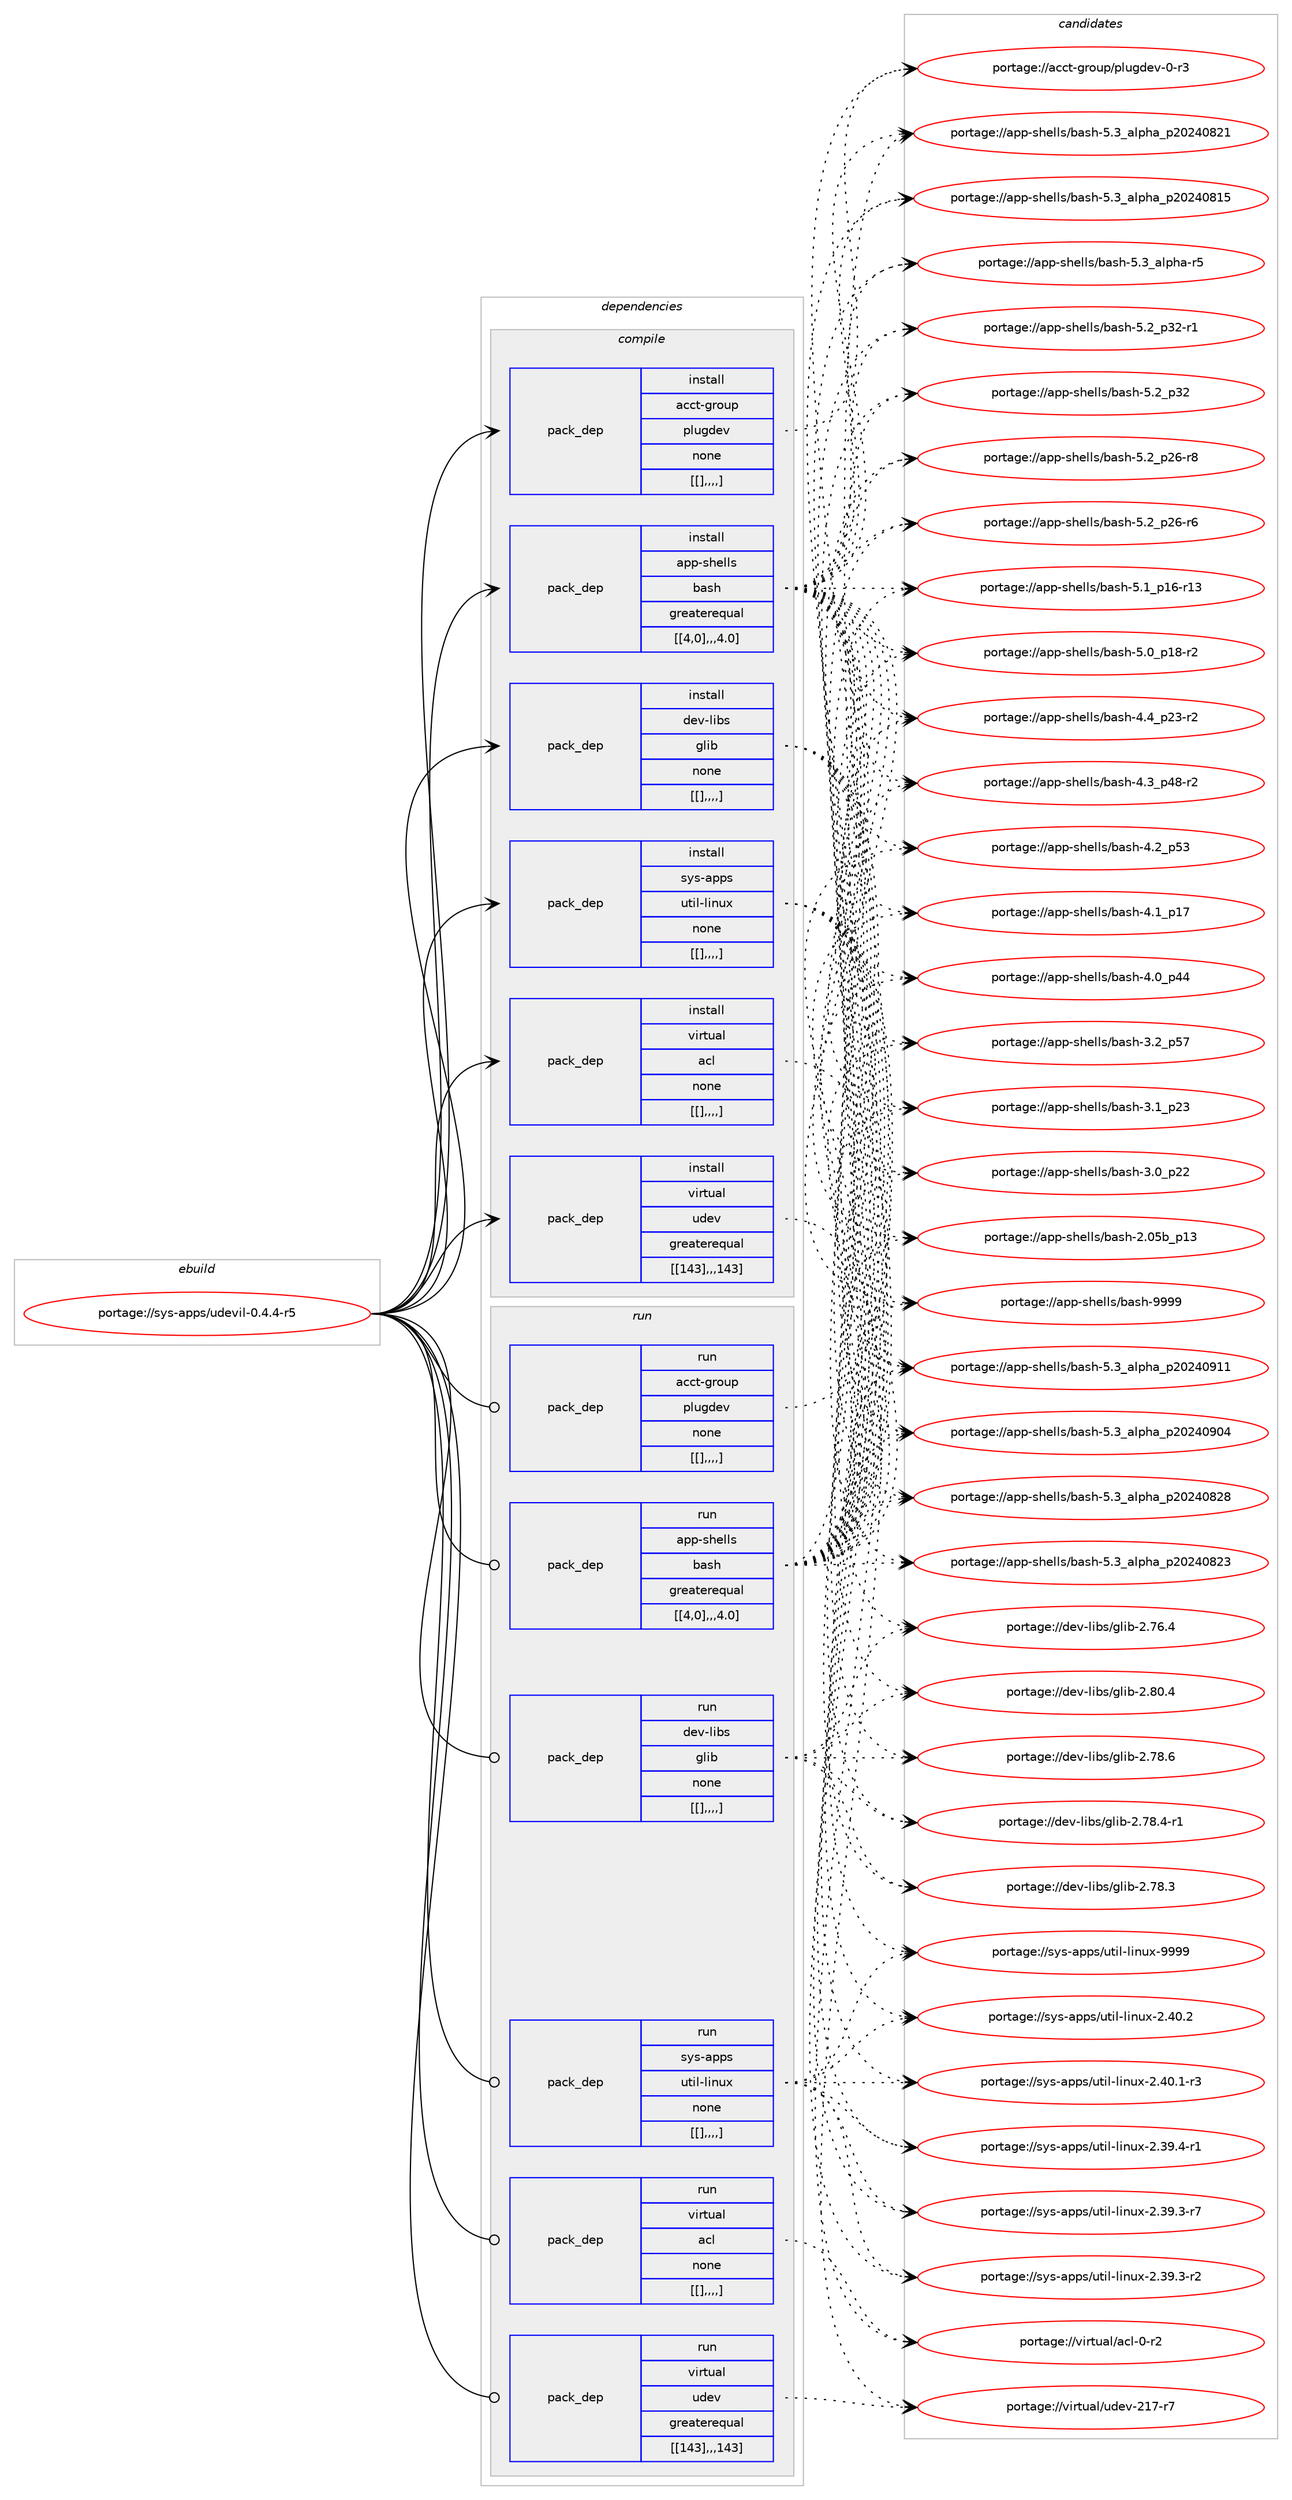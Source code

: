 digraph prolog {

# *************
# Graph options
# *************

newrank=true;
concentrate=true;
compound=true;
graph [rankdir=LR,fontname=Helvetica,fontsize=10,ranksep=1.5];#, ranksep=2.5, nodesep=0.2];
edge  [arrowhead=vee];
node  [fontname=Helvetica,fontsize=10];

# **********
# The ebuild
# **********

subgraph cluster_leftcol {
color=gray;
label=<<i>ebuild</i>>;
id [label="portage://sys-apps/udevil-0.4.4-r5", color=red, width=4, href="../sys-apps/udevil-0.4.4-r5.svg"];
}

# ****************
# The dependencies
# ****************

subgraph cluster_midcol {
color=gray;
label=<<i>dependencies</i>>;
subgraph cluster_compile {
fillcolor="#eeeeee";
style=filled;
label=<<i>compile</i>>;
subgraph pack322300 {
dependency442361 [label=<<TABLE BORDER="0" CELLBORDER="1" CELLSPACING="0" CELLPADDING="4" WIDTH="220"><TR><TD ROWSPAN="6" CELLPADDING="30">pack_dep</TD></TR><TR><TD WIDTH="110">install</TD></TR><TR><TD>acct-group</TD></TR><TR><TD>plugdev</TD></TR><TR><TD>none</TD></TR><TR><TD>[[],,,,]</TD></TR></TABLE>>, shape=none, color=blue];
}
id:e -> dependency442361:w [weight=20,style="solid",arrowhead="vee"];
subgraph pack322301 {
dependency442362 [label=<<TABLE BORDER="0" CELLBORDER="1" CELLSPACING="0" CELLPADDING="4" WIDTH="220"><TR><TD ROWSPAN="6" CELLPADDING="30">pack_dep</TD></TR><TR><TD WIDTH="110">install</TD></TR><TR><TD>app-shells</TD></TR><TR><TD>bash</TD></TR><TR><TD>greaterequal</TD></TR><TR><TD>[[4,0],,,4.0]</TD></TR></TABLE>>, shape=none, color=blue];
}
id:e -> dependency442362:w [weight=20,style="solid",arrowhead="vee"];
subgraph pack322302 {
dependency442363 [label=<<TABLE BORDER="0" CELLBORDER="1" CELLSPACING="0" CELLPADDING="4" WIDTH="220"><TR><TD ROWSPAN="6" CELLPADDING="30">pack_dep</TD></TR><TR><TD WIDTH="110">install</TD></TR><TR><TD>dev-libs</TD></TR><TR><TD>glib</TD></TR><TR><TD>none</TD></TR><TR><TD>[[],,,,]</TD></TR></TABLE>>, shape=none, color=blue];
}
id:e -> dependency442363:w [weight=20,style="solid",arrowhead="vee"];
subgraph pack322303 {
dependency442364 [label=<<TABLE BORDER="0" CELLBORDER="1" CELLSPACING="0" CELLPADDING="4" WIDTH="220"><TR><TD ROWSPAN="6" CELLPADDING="30">pack_dep</TD></TR><TR><TD WIDTH="110">install</TD></TR><TR><TD>sys-apps</TD></TR><TR><TD>util-linux</TD></TR><TR><TD>none</TD></TR><TR><TD>[[],,,,]</TD></TR></TABLE>>, shape=none, color=blue];
}
id:e -> dependency442364:w [weight=20,style="solid",arrowhead="vee"];
subgraph pack322304 {
dependency442365 [label=<<TABLE BORDER="0" CELLBORDER="1" CELLSPACING="0" CELLPADDING="4" WIDTH="220"><TR><TD ROWSPAN="6" CELLPADDING="30">pack_dep</TD></TR><TR><TD WIDTH="110">install</TD></TR><TR><TD>virtual</TD></TR><TR><TD>acl</TD></TR><TR><TD>none</TD></TR><TR><TD>[[],,,,]</TD></TR></TABLE>>, shape=none, color=blue];
}
id:e -> dependency442365:w [weight=20,style="solid",arrowhead="vee"];
subgraph pack322305 {
dependency442366 [label=<<TABLE BORDER="0" CELLBORDER="1" CELLSPACING="0" CELLPADDING="4" WIDTH="220"><TR><TD ROWSPAN="6" CELLPADDING="30">pack_dep</TD></TR><TR><TD WIDTH="110">install</TD></TR><TR><TD>virtual</TD></TR><TR><TD>udev</TD></TR><TR><TD>greaterequal</TD></TR><TR><TD>[[143],,,143]</TD></TR></TABLE>>, shape=none, color=blue];
}
id:e -> dependency442366:w [weight=20,style="solid",arrowhead="vee"];
}
subgraph cluster_compileandrun {
fillcolor="#eeeeee";
style=filled;
label=<<i>compile and run</i>>;
}
subgraph cluster_run {
fillcolor="#eeeeee";
style=filled;
label=<<i>run</i>>;
subgraph pack322306 {
dependency442367 [label=<<TABLE BORDER="0" CELLBORDER="1" CELLSPACING="0" CELLPADDING="4" WIDTH="220"><TR><TD ROWSPAN="6" CELLPADDING="30">pack_dep</TD></TR><TR><TD WIDTH="110">run</TD></TR><TR><TD>acct-group</TD></TR><TR><TD>plugdev</TD></TR><TR><TD>none</TD></TR><TR><TD>[[],,,,]</TD></TR></TABLE>>, shape=none, color=blue];
}
id:e -> dependency442367:w [weight=20,style="solid",arrowhead="odot"];
subgraph pack322307 {
dependency442368 [label=<<TABLE BORDER="0" CELLBORDER="1" CELLSPACING="0" CELLPADDING="4" WIDTH="220"><TR><TD ROWSPAN="6" CELLPADDING="30">pack_dep</TD></TR><TR><TD WIDTH="110">run</TD></TR><TR><TD>app-shells</TD></TR><TR><TD>bash</TD></TR><TR><TD>greaterequal</TD></TR><TR><TD>[[4,0],,,4.0]</TD></TR></TABLE>>, shape=none, color=blue];
}
id:e -> dependency442368:w [weight=20,style="solid",arrowhead="odot"];
subgraph pack322308 {
dependency442369 [label=<<TABLE BORDER="0" CELLBORDER="1" CELLSPACING="0" CELLPADDING="4" WIDTH="220"><TR><TD ROWSPAN="6" CELLPADDING="30">pack_dep</TD></TR><TR><TD WIDTH="110">run</TD></TR><TR><TD>dev-libs</TD></TR><TR><TD>glib</TD></TR><TR><TD>none</TD></TR><TR><TD>[[],,,,]</TD></TR></TABLE>>, shape=none, color=blue];
}
id:e -> dependency442369:w [weight=20,style="solid",arrowhead="odot"];
subgraph pack322309 {
dependency442370 [label=<<TABLE BORDER="0" CELLBORDER="1" CELLSPACING="0" CELLPADDING="4" WIDTH="220"><TR><TD ROWSPAN="6" CELLPADDING="30">pack_dep</TD></TR><TR><TD WIDTH="110">run</TD></TR><TR><TD>sys-apps</TD></TR><TR><TD>util-linux</TD></TR><TR><TD>none</TD></TR><TR><TD>[[],,,,]</TD></TR></TABLE>>, shape=none, color=blue];
}
id:e -> dependency442370:w [weight=20,style="solid",arrowhead="odot"];
subgraph pack322310 {
dependency442371 [label=<<TABLE BORDER="0" CELLBORDER="1" CELLSPACING="0" CELLPADDING="4" WIDTH="220"><TR><TD ROWSPAN="6" CELLPADDING="30">pack_dep</TD></TR><TR><TD WIDTH="110">run</TD></TR><TR><TD>virtual</TD></TR><TR><TD>acl</TD></TR><TR><TD>none</TD></TR><TR><TD>[[],,,,]</TD></TR></TABLE>>, shape=none, color=blue];
}
id:e -> dependency442371:w [weight=20,style="solid",arrowhead="odot"];
subgraph pack322311 {
dependency442372 [label=<<TABLE BORDER="0" CELLBORDER="1" CELLSPACING="0" CELLPADDING="4" WIDTH="220"><TR><TD ROWSPAN="6" CELLPADDING="30">pack_dep</TD></TR><TR><TD WIDTH="110">run</TD></TR><TR><TD>virtual</TD></TR><TR><TD>udev</TD></TR><TR><TD>greaterequal</TD></TR><TR><TD>[[143],,,143]</TD></TR></TABLE>>, shape=none, color=blue];
}
id:e -> dependency442372:w [weight=20,style="solid",arrowhead="odot"];
}
}

# **************
# The candidates
# **************

subgraph cluster_choices {
rank=same;
color=gray;
label=<<i>candidates</i>>;

subgraph choice322300 {
color=black;
nodesep=1;
choice979999116451031141111171124711210811710310010111845484511451 [label="portage://acct-group/plugdev-0-r3", color=red, width=4,href="../acct-group/plugdev-0-r3.svg"];
dependency442361:e -> choice979999116451031141111171124711210811710310010111845484511451:w [style=dotted,weight="100"];
}
subgraph choice322301 {
color=black;
nodesep=1;
choice97112112451151041011081081154798971151044557575757 [label="portage://app-shells/bash-9999", color=red, width=4,href="../app-shells/bash-9999.svg"];
choice971121124511510410110810811547989711510445534651959710811210497951125048505248574949 [label="portage://app-shells/bash-5.3_alpha_p20240911", color=red, width=4,href="../app-shells/bash-5.3_alpha_p20240911.svg"];
choice971121124511510410110810811547989711510445534651959710811210497951125048505248574852 [label="portage://app-shells/bash-5.3_alpha_p20240904", color=red, width=4,href="../app-shells/bash-5.3_alpha_p20240904.svg"];
choice971121124511510410110810811547989711510445534651959710811210497951125048505248565056 [label="portage://app-shells/bash-5.3_alpha_p20240828", color=red, width=4,href="../app-shells/bash-5.3_alpha_p20240828.svg"];
choice971121124511510410110810811547989711510445534651959710811210497951125048505248565051 [label="portage://app-shells/bash-5.3_alpha_p20240823", color=red, width=4,href="../app-shells/bash-5.3_alpha_p20240823.svg"];
choice971121124511510410110810811547989711510445534651959710811210497951125048505248565049 [label="portage://app-shells/bash-5.3_alpha_p20240821", color=red, width=4,href="../app-shells/bash-5.3_alpha_p20240821.svg"];
choice971121124511510410110810811547989711510445534651959710811210497951125048505248564953 [label="portage://app-shells/bash-5.3_alpha_p20240815", color=red, width=4,href="../app-shells/bash-5.3_alpha_p20240815.svg"];
choice9711211245115104101108108115479897115104455346519597108112104974511453 [label="portage://app-shells/bash-5.3_alpha-r5", color=red, width=4,href="../app-shells/bash-5.3_alpha-r5.svg"];
choice9711211245115104101108108115479897115104455346509511251504511449 [label="portage://app-shells/bash-5.2_p32-r1", color=red, width=4,href="../app-shells/bash-5.2_p32-r1.svg"];
choice971121124511510410110810811547989711510445534650951125150 [label="portage://app-shells/bash-5.2_p32", color=red, width=4,href="../app-shells/bash-5.2_p32.svg"];
choice9711211245115104101108108115479897115104455346509511250544511456 [label="portage://app-shells/bash-5.2_p26-r8", color=red, width=4,href="../app-shells/bash-5.2_p26-r8.svg"];
choice9711211245115104101108108115479897115104455346509511250544511454 [label="portage://app-shells/bash-5.2_p26-r6", color=red, width=4,href="../app-shells/bash-5.2_p26-r6.svg"];
choice971121124511510410110810811547989711510445534649951124954451144951 [label="portage://app-shells/bash-5.1_p16-r13", color=red, width=4,href="../app-shells/bash-5.1_p16-r13.svg"];
choice9711211245115104101108108115479897115104455346489511249564511450 [label="portage://app-shells/bash-5.0_p18-r2", color=red, width=4,href="../app-shells/bash-5.0_p18-r2.svg"];
choice9711211245115104101108108115479897115104455246529511250514511450 [label="portage://app-shells/bash-4.4_p23-r2", color=red, width=4,href="../app-shells/bash-4.4_p23-r2.svg"];
choice9711211245115104101108108115479897115104455246519511252564511450 [label="portage://app-shells/bash-4.3_p48-r2", color=red, width=4,href="../app-shells/bash-4.3_p48-r2.svg"];
choice971121124511510410110810811547989711510445524650951125351 [label="portage://app-shells/bash-4.2_p53", color=red, width=4,href="../app-shells/bash-4.2_p53.svg"];
choice971121124511510410110810811547989711510445524649951124955 [label="portage://app-shells/bash-4.1_p17", color=red, width=4,href="../app-shells/bash-4.1_p17.svg"];
choice971121124511510410110810811547989711510445524648951125252 [label="portage://app-shells/bash-4.0_p44", color=red, width=4,href="../app-shells/bash-4.0_p44.svg"];
choice971121124511510410110810811547989711510445514650951125355 [label="portage://app-shells/bash-3.2_p57", color=red, width=4,href="../app-shells/bash-3.2_p57.svg"];
choice971121124511510410110810811547989711510445514649951125051 [label="portage://app-shells/bash-3.1_p23", color=red, width=4,href="../app-shells/bash-3.1_p23.svg"];
choice971121124511510410110810811547989711510445514648951125050 [label="portage://app-shells/bash-3.0_p22", color=red, width=4,href="../app-shells/bash-3.0_p22.svg"];
choice9711211245115104101108108115479897115104455046485398951124951 [label="portage://app-shells/bash-2.05b_p13", color=red, width=4,href="../app-shells/bash-2.05b_p13.svg"];
dependency442362:e -> choice97112112451151041011081081154798971151044557575757:w [style=dotted,weight="100"];
dependency442362:e -> choice971121124511510410110810811547989711510445534651959710811210497951125048505248574949:w [style=dotted,weight="100"];
dependency442362:e -> choice971121124511510410110810811547989711510445534651959710811210497951125048505248574852:w [style=dotted,weight="100"];
dependency442362:e -> choice971121124511510410110810811547989711510445534651959710811210497951125048505248565056:w [style=dotted,weight="100"];
dependency442362:e -> choice971121124511510410110810811547989711510445534651959710811210497951125048505248565051:w [style=dotted,weight="100"];
dependency442362:e -> choice971121124511510410110810811547989711510445534651959710811210497951125048505248565049:w [style=dotted,weight="100"];
dependency442362:e -> choice971121124511510410110810811547989711510445534651959710811210497951125048505248564953:w [style=dotted,weight="100"];
dependency442362:e -> choice9711211245115104101108108115479897115104455346519597108112104974511453:w [style=dotted,weight="100"];
dependency442362:e -> choice9711211245115104101108108115479897115104455346509511251504511449:w [style=dotted,weight="100"];
dependency442362:e -> choice971121124511510410110810811547989711510445534650951125150:w [style=dotted,weight="100"];
dependency442362:e -> choice9711211245115104101108108115479897115104455346509511250544511456:w [style=dotted,weight="100"];
dependency442362:e -> choice9711211245115104101108108115479897115104455346509511250544511454:w [style=dotted,weight="100"];
dependency442362:e -> choice971121124511510410110810811547989711510445534649951124954451144951:w [style=dotted,weight="100"];
dependency442362:e -> choice9711211245115104101108108115479897115104455346489511249564511450:w [style=dotted,weight="100"];
dependency442362:e -> choice9711211245115104101108108115479897115104455246529511250514511450:w [style=dotted,weight="100"];
dependency442362:e -> choice9711211245115104101108108115479897115104455246519511252564511450:w [style=dotted,weight="100"];
dependency442362:e -> choice971121124511510410110810811547989711510445524650951125351:w [style=dotted,weight="100"];
dependency442362:e -> choice971121124511510410110810811547989711510445524649951124955:w [style=dotted,weight="100"];
dependency442362:e -> choice971121124511510410110810811547989711510445524648951125252:w [style=dotted,weight="100"];
dependency442362:e -> choice971121124511510410110810811547989711510445514650951125355:w [style=dotted,weight="100"];
dependency442362:e -> choice971121124511510410110810811547989711510445514649951125051:w [style=dotted,weight="100"];
dependency442362:e -> choice971121124511510410110810811547989711510445514648951125050:w [style=dotted,weight="100"];
dependency442362:e -> choice9711211245115104101108108115479897115104455046485398951124951:w [style=dotted,weight="100"];
}
subgraph choice322302 {
color=black;
nodesep=1;
choice1001011184510810598115471031081059845504656484652 [label="portage://dev-libs/glib-2.80.4", color=red, width=4,href="../dev-libs/glib-2.80.4.svg"];
choice1001011184510810598115471031081059845504655564654 [label="portage://dev-libs/glib-2.78.6", color=red, width=4,href="../dev-libs/glib-2.78.6.svg"];
choice10010111845108105981154710310810598455046555646524511449 [label="portage://dev-libs/glib-2.78.4-r1", color=red, width=4,href="../dev-libs/glib-2.78.4-r1.svg"];
choice1001011184510810598115471031081059845504655564651 [label="portage://dev-libs/glib-2.78.3", color=red, width=4,href="../dev-libs/glib-2.78.3.svg"];
choice1001011184510810598115471031081059845504655544652 [label="portage://dev-libs/glib-2.76.4", color=red, width=4,href="../dev-libs/glib-2.76.4.svg"];
dependency442363:e -> choice1001011184510810598115471031081059845504656484652:w [style=dotted,weight="100"];
dependency442363:e -> choice1001011184510810598115471031081059845504655564654:w [style=dotted,weight="100"];
dependency442363:e -> choice10010111845108105981154710310810598455046555646524511449:w [style=dotted,weight="100"];
dependency442363:e -> choice1001011184510810598115471031081059845504655564651:w [style=dotted,weight="100"];
dependency442363:e -> choice1001011184510810598115471031081059845504655544652:w [style=dotted,weight="100"];
}
subgraph choice322303 {
color=black;
nodesep=1;
choice115121115459711211211547117116105108451081051101171204557575757 [label="portage://sys-apps/util-linux-9999", color=red, width=4,href="../sys-apps/util-linux-9999.svg"];
choice1151211154597112112115471171161051084510810511011712045504652484650 [label="portage://sys-apps/util-linux-2.40.2", color=red, width=4,href="../sys-apps/util-linux-2.40.2.svg"];
choice11512111545971121121154711711610510845108105110117120455046524846494511451 [label="portage://sys-apps/util-linux-2.40.1-r3", color=red, width=4,href="../sys-apps/util-linux-2.40.1-r3.svg"];
choice11512111545971121121154711711610510845108105110117120455046515746524511449 [label="portage://sys-apps/util-linux-2.39.4-r1", color=red, width=4,href="../sys-apps/util-linux-2.39.4-r1.svg"];
choice11512111545971121121154711711610510845108105110117120455046515746514511455 [label="portage://sys-apps/util-linux-2.39.3-r7", color=red, width=4,href="../sys-apps/util-linux-2.39.3-r7.svg"];
choice11512111545971121121154711711610510845108105110117120455046515746514511450 [label="portage://sys-apps/util-linux-2.39.3-r2", color=red, width=4,href="../sys-apps/util-linux-2.39.3-r2.svg"];
dependency442364:e -> choice115121115459711211211547117116105108451081051101171204557575757:w [style=dotted,weight="100"];
dependency442364:e -> choice1151211154597112112115471171161051084510810511011712045504652484650:w [style=dotted,weight="100"];
dependency442364:e -> choice11512111545971121121154711711610510845108105110117120455046524846494511451:w [style=dotted,weight="100"];
dependency442364:e -> choice11512111545971121121154711711610510845108105110117120455046515746524511449:w [style=dotted,weight="100"];
dependency442364:e -> choice11512111545971121121154711711610510845108105110117120455046515746514511455:w [style=dotted,weight="100"];
dependency442364:e -> choice11512111545971121121154711711610510845108105110117120455046515746514511450:w [style=dotted,weight="100"];
}
subgraph choice322304 {
color=black;
nodesep=1;
choice1181051141161179710847979910845484511450 [label="portage://virtual/acl-0-r2", color=red, width=4,href="../virtual/acl-0-r2.svg"];
dependency442365:e -> choice1181051141161179710847979910845484511450:w [style=dotted,weight="100"];
}
subgraph choice322305 {
color=black;
nodesep=1;
choice1181051141161179710847117100101118455049554511455 [label="portage://virtual/udev-217-r7", color=red, width=4,href="../virtual/udev-217-r7.svg"];
dependency442366:e -> choice1181051141161179710847117100101118455049554511455:w [style=dotted,weight="100"];
}
subgraph choice322306 {
color=black;
nodesep=1;
choice979999116451031141111171124711210811710310010111845484511451 [label="portage://acct-group/plugdev-0-r3", color=red, width=4,href="../acct-group/plugdev-0-r3.svg"];
dependency442367:e -> choice979999116451031141111171124711210811710310010111845484511451:w [style=dotted,weight="100"];
}
subgraph choice322307 {
color=black;
nodesep=1;
choice97112112451151041011081081154798971151044557575757 [label="portage://app-shells/bash-9999", color=red, width=4,href="../app-shells/bash-9999.svg"];
choice971121124511510410110810811547989711510445534651959710811210497951125048505248574949 [label="portage://app-shells/bash-5.3_alpha_p20240911", color=red, width=4,href="../app-shells/bash-5.3_alpha_p20240911.svg"];
choice971121124511510410110810811547989711510445534651959710811210497951125048505248574852 [label="portage://app-shells/bash-5.3_alpha_p20240904", color=red, width=4,href="../app-shells/bash-5.3_alpha_p20240904.svg"];
choice971121124511510410110810811547989711510445534651959710811210497951125048505248565056 [label="portage://app-shells/bash-5.3_alpha_p20240828", color=red, width=4,href="../app-shells/bash-5.3_alpha_p20240828.svg"];
choice971121124511510410110810811547989711510445534651959710811210497951125048505248565051 [label="portage://app-shells/bash-5.3_alpha_p20240823", color=red, width=4,href="../app-shells/bash-5.3_alpha_p20240823.svg"];
choice971121124511510410110810811547989711510445534651959710811210497951125048505248565049 [label="portage://app-shells/bash-5.3_alpha_p20240821", color=red, width=4,href="../app-shells/bash-5.3_alpha_p20240821.svg"];
choice971121124511510410110810811547989711510445534651959710811210497951125048505248564953 [label="portage://app-shells/bash-5.3_alpha_p20240815", color=red, width=4,href="../app-shells/bash-5.3_alpha_p20240815.svg"];
choice9711211245115104101108108115479897115104455346519597108112104974511453 [label="portage://app-shells/bash-5.3_alpha-r5", color=red, width=4,href="../app-shells/bash-5.3_alpha-r5.svg"];
choice9711211245115104101108108115479897115104455346509511251504511449 [label="portage://app-shells/bash-5.2_p32-r1", color=red, width=4,href="../app-shells/bash-5.2_p32-r1.svg"];
choice971121124511510410110810811547989711510445534650951125150 [label="portage://app-shells/bash-5.2_p32", color=red, width=4,href="../app-shells/bash-5.2_p32.svg"];
choice9711211245115104101108108115479897115104455346509511250544511456 [label="portage://app-shells/bash-5.2_p26-r8", color=red, width=4,href="../app-shells/bash-5.2_p26-r8.svg"];
choice9711211245115104101108108115479897115104455346509511250544511454 [label="portage://app-shells/bash-5.2_p26-r6", color=red, width=4,href="../app-shells/bash-5.2_p26-r6.svg"];
choice971121124511510410110810811547989711510445534649951124954451144951 [label="portage://app-shells/bash-5.1_p16-r13", color=red, width=4,href="../app-shells/bash-5.1_p16-r13.svg"];
choice9711211245115104101108108115479897115104455346489511249564511450 [label="portage://app-shells/bash-5.0_p18-r2", color=red, width=4,href="../app-shells/bash-5.0_p18-r2.svg"];
choice9711211245115104101108108115479897115104455246529511250514511450 [label="portage://app-shells/bash-4.4_p23-r2", color=red, width=4,href="../app-shells/bash-4.4_p23-r2.svg"];
choice9711211245115104101108108115479897115104455246519511252564511450 [label="portage://app-shells/bash-4.3_p48-r2", color=red, width=4,href="../app-shells/bash-4.3_p48-r2.svg"];
choice971121124511510410110810811547989711510445524650951125351 [label="portage://app-shells/bash-4.2_p53", color=red, width=4,href="../app-shells/bash-4.2_p53.svg"];
choice971121124511510410110810811547989711510445524649951124955 [label="portage://app-shells/bash-4.1_p17", color=red, width=4,href="../app-shells/bash-4.1_p17.svg"];
choice971121124511510410110810811547989711510445524648951125252 [label="portage://app-shells/bash-4.0_p44", color=red, width=4,href="../app-shells/bash-4.0_p44.svg"];
choice971121124511510410110810811547989711510445514650951125355 [label="portage://app-shells/bash-3.2_p57", color=red, width=4,href="../app-shells/bash-3.2_p57.svg"];
choice971121124511510410110810811547989711510445514649951125051 [label="portage://app-shells/bash-3.1_p23", color=red, width=4,href="../app-shells/bash-3.1_p23.svg"];
choice971121124511510410110810811547989711510445514648951125050 [label="portage://app-shells/bash-3.0_p22", color=red, width=4,href="../app-shells/bash-3.0_p22.svg"];
choice9711211245115104101108108115479897115104455046485398951124951 [label="portage://app-shells/bash-2.05b_p13", color=red, width=4,href="../app-shells/bash-2.05b_p13.svg"];
dependency442368:e -> choice97112112451151041011081081154798971151044557575757:w [style=dotted,weight="100"];
dependency442368:e -> choice971121124511510410110810811547989711510445534651959710811210497951125048505248574949:w [style=dotted,weight="100"];
dependency442368:e -> choice971121124511510410110810811547989711510445534651959710811210497951125048505248574852:w [style=dotted,weight="100"];
dependency442368:e -> choice971121124511510410110810811547989711510445534651959710811210497951125048505248565056:w [style=dotted,weight="100"];
dependency442368:e -> choice971121124511510410110810811547989711510445534651959710811210497951125048505248565051:w [style=dotted,weight="100"];
dependency442368:e -> choice971121124511510410110810811547989711510445534651959710811210497951125048505248565049:w [style=dotted,weight="100"];
dependency442368:e -> choice971121124511510410110810811547989711510445534651959710811210497951125048505248564953:w [style=dotted,weight="100"];
dependency442368:e -> choice9711211245115104101108108115479897115104455346519597108112104974511453:w [style=dotted,weight="100"];
dependency442368:e -> choice9711211245115104101108108115479897115104455346509511251504511449:w [style=dotted,weight="100"];
dependency442368:e -> choice971121124511510410110810811547989711510445534650951125150:w [style=dotted,weight="100"];
dependency442368:e -> choice9711211245115104101108108115479897115104455346509511250544511456:w [style=dotted,weight="100"];
dependency442368:e -> choice9711211245115104101108108115479897115104455346509511250544511454:w [style=dotted,weight="100"];
dependency442368:e -> choice971121124511510410110810811547989711510445534649951124954451144951:w [style=dotted,weight="100"];
dependency442368:e -> choice9711211245115104101108108115479897115104455346489511249564511450:w [style=dotted,weight="100"];
dependency442368:e -> choice9711211245115104101108108115479897115104455246529511250514511450:w [style=dotted,weight="100"];
dependency442368:e -> choice9711211245115104101108108115479897115104455246519511252564511450:w [style=dotted,weight="100"];
dependency442368:e -> choice971121124511510410110810811547989711510445524650951125351:w [style=dotted,weight="100"];
dependency442368:e -> choice971121124511510410110810811547989711510445524649951124955:w [style=dotted,weight="100"];
dependency442368:e -> choice971121124511510410110810811547989711510445524648951125252:w [style=dotted,weight="100"];
dependency442368:e -> choice971121124511510410110810811547989711510445514650951125355:w [style=dotted,weight="100"];
dependency442368:e -> choice971121124511510410110810811547989711510445514649951125051:w [style=dotted,weight="100"];
dependency442368:e -> choice971121124511510410110810811547989711510445514648951125050:w [style=dotted,weight="100"];
dependency442368:e -> choice9711211245115104101108108115479897115104455046485398951124951:w [style=dotted,weight="100"];
}
subgraph choice322308 {
color=black;
nodesep=1;
choice1001011184510810598115471031081059845504656484652 [label="portage://dev-libs/glib-2.80.4", color=red, width=4,href="../dev-libs/glib-2.80.4.svg"];
choice1001011184510810598115471031081059845504655564654 [label="portage://dev-libs/glib-2.78.6", color=red, width=4,href="../dev-libs/glib-2.78.6.svg"];
choice10010111845108105981154710310810598455046555646524511449 [label="portage://dev-libs/glib-2.78.4-r1", color=red, width=4,href="../dev-libs/glib-2.78.4-r1.svg"];
choice1001011184510810598115471031081059845504655564651 [label="portage://dev-libs/glib-2.78.3", color=red, width=4,href="../dev-libs/glib-2.78.3.svg"];
choice1001011184510810598115471031081059845504655544652 [label="portage://dev-libs/glib-2.76.4", color=red, width=4,href="../dev-libs/glib-2.76.4.svg"];
dependency442369:e -> choice1001011184510810598115471031081059845504656484652:w [style=dotted,weight="100"];
dependency442369:e -> choice1001011184510810598115471031081059845504655564654:w [style=dotted,weight="100"];
dependency442369:e -> choice10010111845108105981154710310810598455046555646524511449:w [style=dotted,weight="100"];
dependency442369:e -> choice1001011184510810598115471031081059845504655564651:w [style=dotted,weight="100"];
dependency442369:e -> choice1001011184510810598115471031081059845504655544652:w [style=dotted,weight="100"];
}
subgraph choice322309 {
color=black;
nodesep=1;
choice115121115459711211211547117116105108451081051101171204557575757 [label="portage://sys-apps/util-linux-9999", color=red, width=4,href="../sys-apps/util-linux-9999.svg"];
choice1151211154597112112115471171161051084510810511011712045504652484650 [label="portage://sys-apps/util-linux-2.40.2", color=red, width=4,href="../sys-apps/util-linux-2.40.2.svg"];
choice11512111545971121121154711711610510845108105110117120455046524846494511451 [label="portage://sys-apps/util-linux-2.40.1-r3", color=red, width=4,href="../sys-apps/util-linux-2.40.1-r3.svg"];
choice11512111545971121121154711711610510845108105110117120455046515746524511449 [label="portage://sys-apps/util-linux-2.39.4-r1", color=red, width=4,href="../sys-apps/util-linux-2.39.4-r1.svg"];
choice11512111545971121121154711711610510845108105110117120455046515746514511455 [label="portage://sys-apps/util-linux-2.39.3-r7", color=red, width=4,href="../sys-apps/util-linux-2.39.3-r7.svg"];
choice11512111545971121121154711711610510845108105110117120455046515746514511450 [label="portage://sys-apps/util-linux-2.39.3-r2", color=red, width=4,href="../sys-apps/util-linux-2.39.3-r2.svg"];
dependency442370:e -> choice115121115459711211211547117116105108451081051101171204557575757:w [style=dotted,weight="100"];
dependency442370:e -> choice1151211154597112112115471171161051084510810511011712045504652484650:w [style=dotted,weight="100"];
dependency442370:e -> choice11512111545971121121154711711610510845108105110117120455046524846494511451:w [style=dotted,weight="100"];
dependency442370:e -> choice11512111545971121121154711711610510845108105110117120455046515746524511449:w [style=dotted,weight="100"];
dependency442370:e -> choice11512111545971121121154711711610510845108105110117120455046515746514511455:w [style=dotted,weight="100"];
dependency442370:e -> choice11512111545971121121154711711610510845108105110117120455046515746514511450:w [style=dotted,weight="100"];
}
subgraph choice322310 {
color=black;
nodesep=1;
choice1181051141161179710847979910845484511450 [label="portage://virtual/acl-0-r2", color=red, width=4,href="../virtual/acl-0-r2.svg"];
dependency442371:e -> choice1181051141161179710847979910845484511450:w [style=dotted,weight="100"];
}
subgraph choice322311 {
color=black;
nodesep=1;
choice1181051141161179710847117100101118455049554511455 [label="portage://virtual/udev-217-r7", color=red, width=4,href="../virtual/udev-217-r7.svg"];
dependency442372:e -> choice1181051141161179710847117100101118455049554511455:w [style=dotted,weight="100"];
}
}

}
